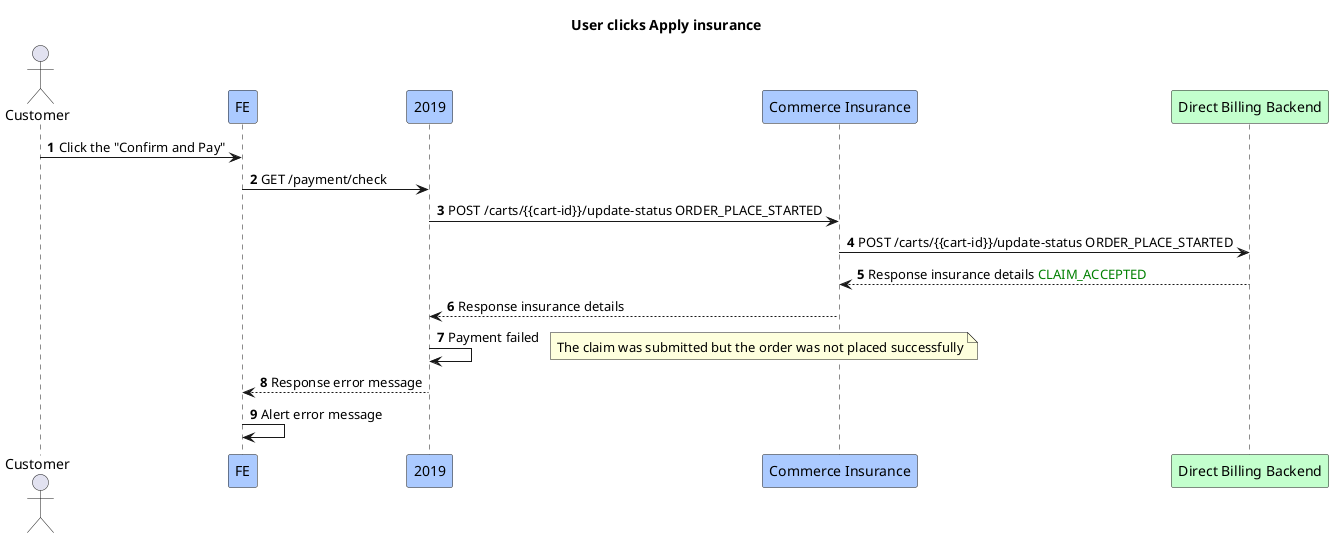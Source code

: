 @startuml
title User clicks Apply insurance
actor Customer
participant FE #abcaff
participant "2019" #abcaff
participant "Commerce Insurance" #abcaff
participant "Direct Billing Backend" #c3ffcd

autonumber
Customer -> FE:Click the "Confirm and Pay"
FE -> 2019:GET /payment/check
2019 -> "Commerce Insurance":POST /carts/{{cart-id}}/update-status ORDER_PLACE_STARTED
"Commerce Insurance" -> "Direct Billing Backend":POST /carts/{{cart-id}}/update-status ORDER_PLACE_STARTED
"Direct Billing Backend" --> "Commerce Insurance":Response insurance details <font color=green>CLAIM_ACCEPTED
"Commerce Insurance" --> 2019:Response insurance details
2019 ->2019:Payment failed
note right
The claim was submitted but the order was not placed successfully
end note
2019 --> FE:Response error message
FE -> FE:Alert error message

@enduml


